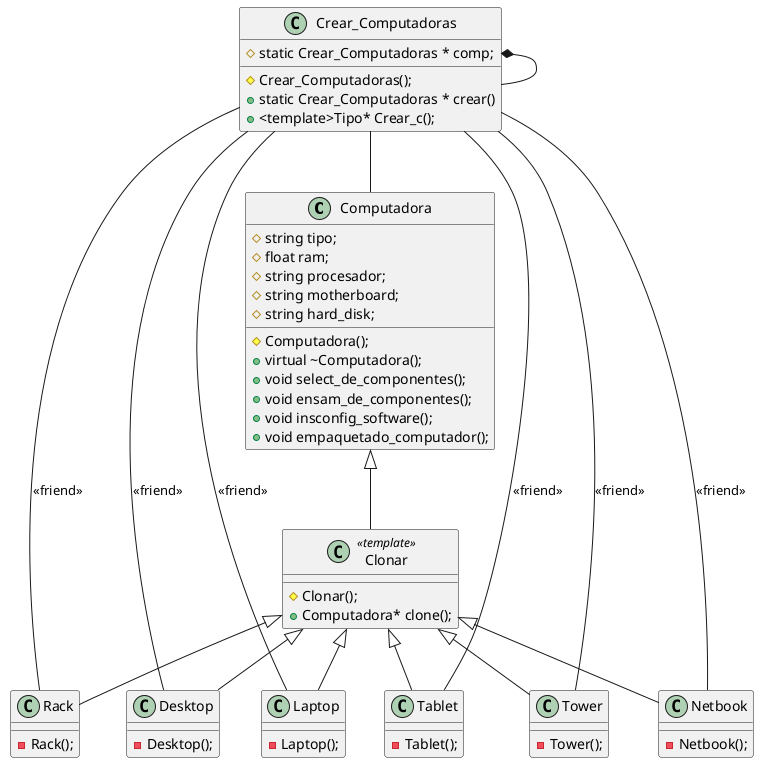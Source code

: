 @startuml

Class Computadora{
	#Computadora();

	#string tipo;
	#float ram;
	#string procesador;
	#string motherboard;
	#string hard_disk;

	+virtual ~Computadora();
	+void select_de_componentes();
	+void ensam_de_componentes();
	+void insconfig_software();
	+void empaquetado_computador();
}

Class Crear_Computadoras{
	#Crear_Computadoras();
	#static Crear_Computadoras * comp;
	+static Crear_Computadoras * crear()
	+<template>Tipo* Crear_c();
}

Class Clonar <<template>>{
	#Clonar();
	+Computadora* clone();
}

Class Desktop{
	-Desktop();
}

Class Laptop{
	-Laptop();
}

Class Netbook{
	-Netbook();
}

Class Tablet{
	-Tablet();
}

Class Rack{
	-Rack();
}

Class Tower{
	-Tower();
}
Clonar <|-- Desktop
Clonar <|-- Laptop
Clonar <|-- Netbook
Clonar <|-- Tablet
Clonar <|-- Rack
Clonar <|-- Tower

Crear_Computadoras -- Desktop : <<friend>>
Crear_Computadoras -- Laptop : <<friend>>
Crear_Computadoras -- Netbook : <<friend>>
Crear_Computadoras -- Tablet : <<friend>>
Crear_Computadoras -- Rack : <<friend>>
Crear_Computadoras -- Tower : <<friend>>

Computadora <|-- Clonar
Crear_Computadoras -- Computadora
Crear_Computadoras *-- Crear_Computadoras


@enduml
